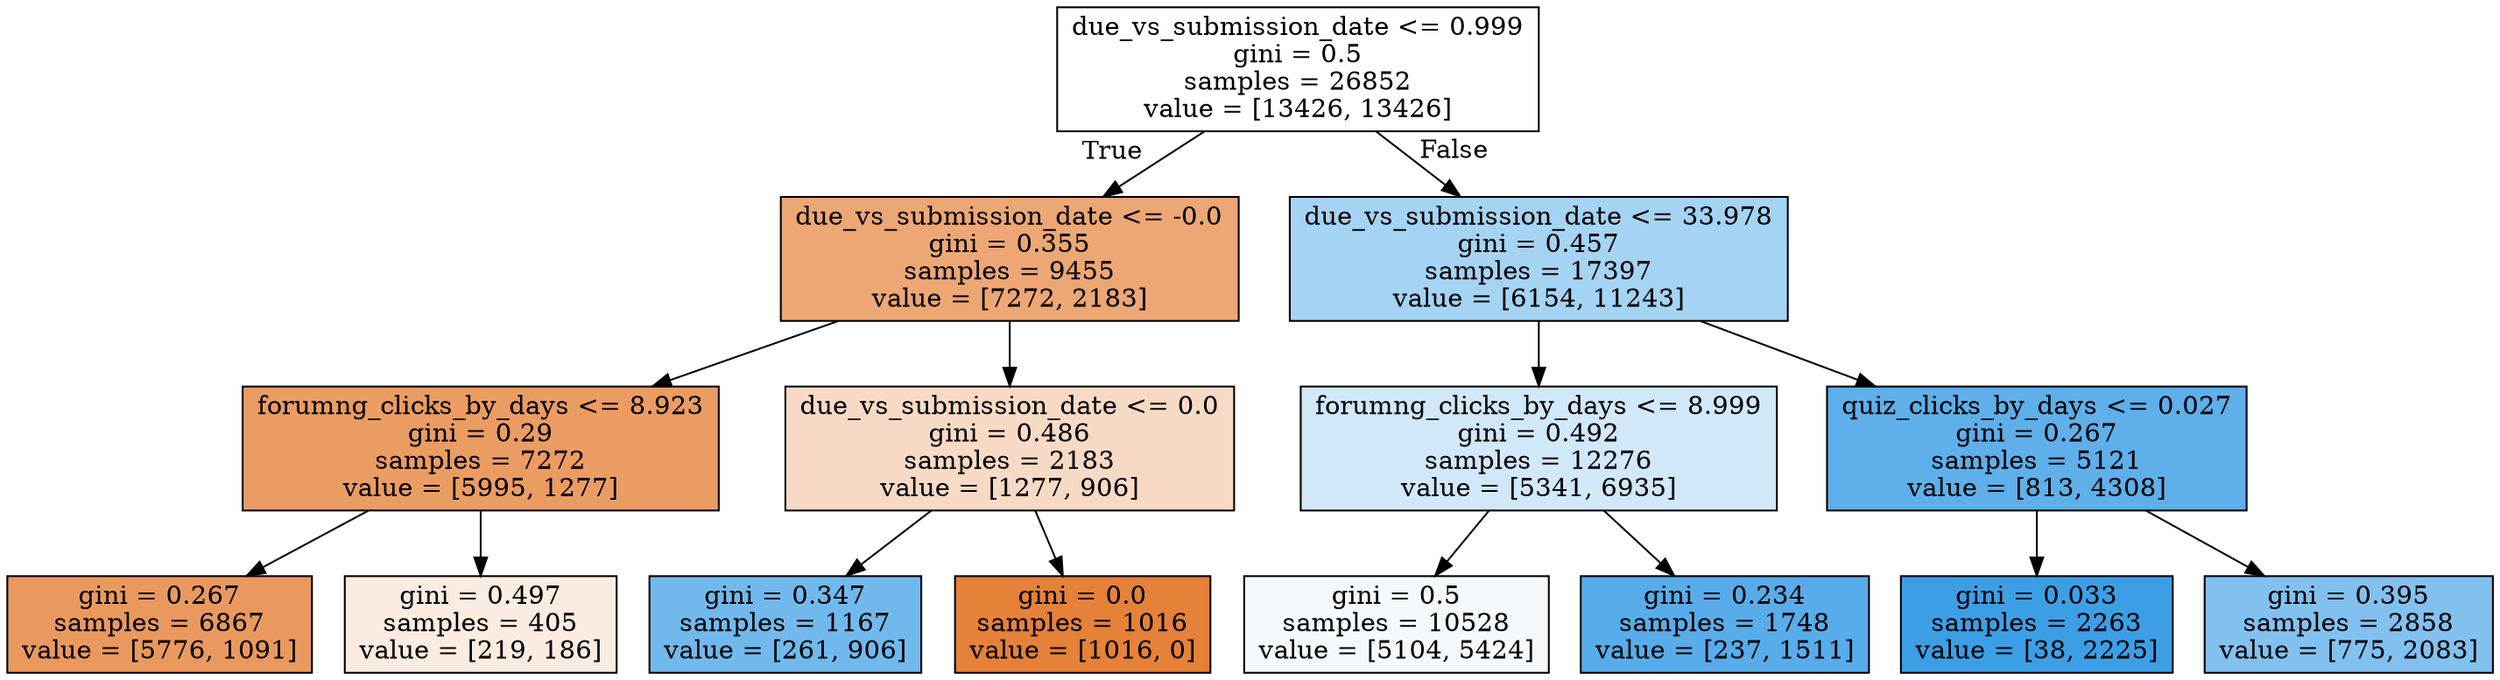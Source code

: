 digraph Tree {
node [shape=box, style="filled", color="black"] ;
0 [label="due_vs_submission_date <= 0.999\ngini = 0.5\nsamples = 26852\nvalue = [13426, 13426]", fillcolor="#e5813900"] ;
1 [label="due_vs_submission_date <= -0.0\ngini = 0.355\nsamples = 9455\nvalue = [7272, 2183]", fillcolor="#e58139b2"] ;
0 -> 1 [labeldistance=2.5, labelangle=45, headlabel="True"] ;
2 [label="forumng_clicks_by_days <= 8.923\ngini = 0.29\nsamples = 7272\nvalue = [5995, 1277]", fillcolor="#e58139c9"] ;
1 -> 2 ;
3 [label="gini = 0.267\nsamples = 6867\nvalue = [5776, 1091]", fillcolor="#e58139cf"] ;
2 -> 3 ;
4 [label="gini = 0.497\nsamples = 405\nvalue = [219, 186]", fillcolor="#e5813926"] ;
2 -> 4 ;
5 [label="due_vs_submission_date <= 0.0\ngini = 0.486\nsamples = 2183\nvalue = [1277, 906]", fillcolor="#e581394a"] ;
1 -> 5 ;
6 [label="gini = 0.347\nsamples = 1167\nvalue = [261, 906]", fillcolor="#399de5b6"] ;
5 -> 6 ;
7 [label="gini = 0.0\nsamples = 1016\nvalue = [1016, 0]", fillcolor="#e58139ff"] ;
5 -> 7 ;
8 [label="due_vs_submission_date <= 33.978\ngini = 0.457\nsamples = 17397\nvalue = [6154, 11243]", fillcolor="#399de573"] ;
0 -> 8 [labeldistance=2.5, labelangle=-45, headlabel="False"] ;
9 [label="forumng_clicks_by_days <= 8.999\ngini = 0.492\nsamples = 12276\nvalue = [5341, 6935]", fillcolor="#399de53b"] ;
8 -> 9 ;
10 [label="gini = 0.5\nsamples = 10528\nvalue = [5104, 5424]", fillcolor="#399de50f"] ;
9 -> 10 ;
11 [label="gini = 0.234\nsamples = 1748\nvalue = [237, 1511]", fillcolor="#399de5d7"] ;
9 -> 11 ;
12 [label="quiz_clicks_by_days <= 0.027\ngini = 0.267\nsamples = 5121\nvalue = [813, 4308]", fillcolor="#399de5cf"] ;
8 -> 12 ;
13 [label="gini = 0.033\nsamples = 2263\nvalue = [38, 2225]", fillcolor="#399de5fb"] ;
12 -> 13 ;
14 [label="gini = 0.395\nsamples = 2858\nvalue = [775, 2083]", fillcolor="#399de5a0"] ;
12 -> 14 ;
}